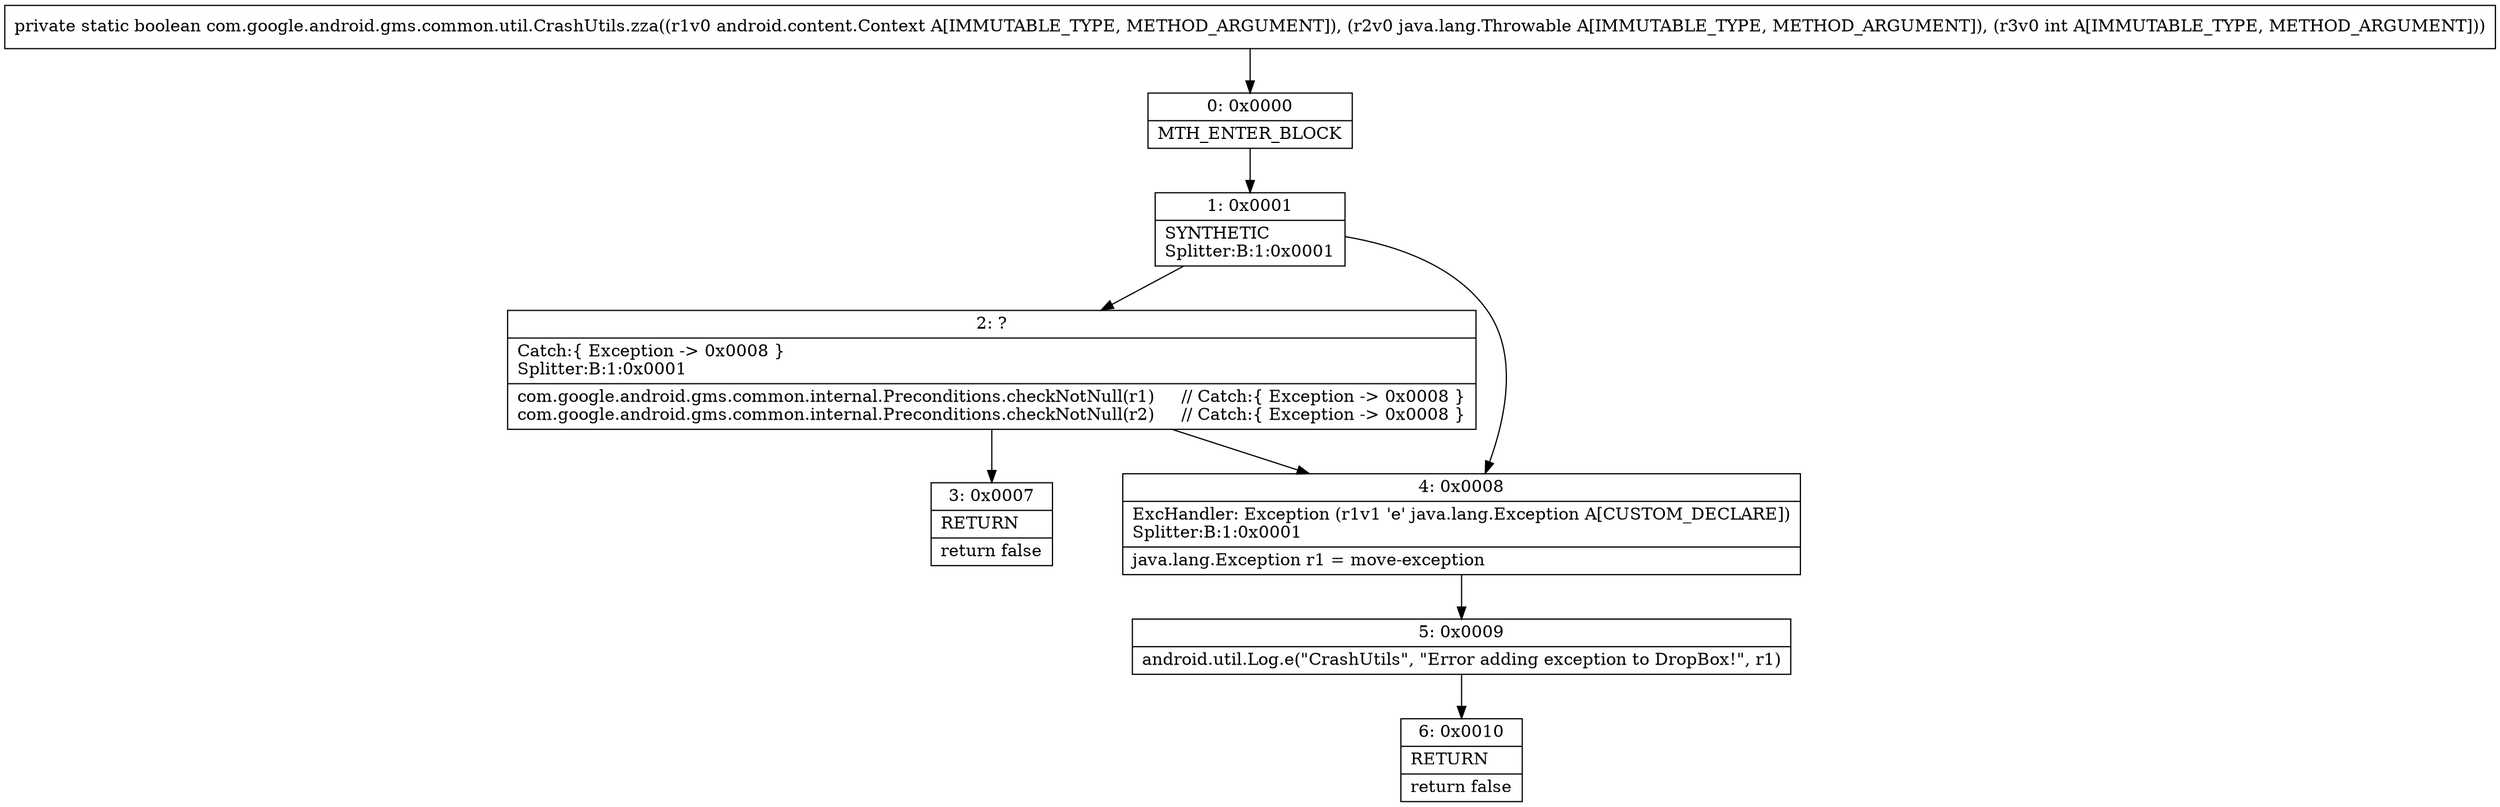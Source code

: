 digraph "CFG forcom.google.android.gms.common.util.CrashUtils.zza(Landroid\/content\/Context;Ljava\/lang\/Throwable;I)Z" {
Node_0 [shape=record,label="{0\:\ 0x0000|MTH_ENTER_BLOCK\l}"];
Node_1 [shape=record,label="{1\:\ 0x0001|SYNTHETIC\lSplitter:B:1:0x0001\l}"];
Node_2 [shape=record,label="{2\:\ ?|Catch:\{ Exception \-\> 0x0008 \}\lSplitter:B:1:0x0001\l|com.google.android.gms.common.internal.Preconditions.checkNotNull(r1)     \/\/ Catch:\{ Exception \-\> 0x0008 \}\lcom.google.android.gms.common.internal.Preconditions.checkNotNull(r2)     \/\/ Catch:\{ Exception \-\> 0x0008 \}\l}"];
Node_3 [shape=record,label="{3\:\ 0x0007|RETURN\l|return false\l}"];
Node_4 [shape=record,label="{4\:\ 0x0008|ExcHandler: Exception (r1v1 'e' java.lang.Exception A[CUSTOM_DECLARE])\lSplitter:B:1:0x0001\l|java.lang.Exception r1 = move\-exception\l}"];
Node_5 [shape=record,label="{5\:\ 0x0009|android.util.Log.e(\"CrashUtils\", \"Error adding exception to DropBox!\", r1)\l}"];
Node_6 [shape=record,label="{6\:\ 0x0010|RETURN\l|return false\l}"];
MethodNode[shape=record,label="{private static boolean com.google.android.gms.common.util.CrashUtils.zza((r1v0 android.content.Context A[IMMUTABLE_TYPE, METHOD_ARGUMENT]), (r2v0 java.lang.Throwable A[IMMUTABLE_TYPE, METHOD_ARGUMENT]), (r3v0 int A[IMMUTABLE_TYPE, METHOD_ARGUMENT])) }"];
MethodNode -> Node_0;
Node_0 -> Node_1;
Node_1 -> Node_2;
Node_1 -> Node_4;
Node_2 -> Node_3;
Node_2 -> Node_4;
Node_4 -> Node_5;
Node_5 -> Node_6;
}

